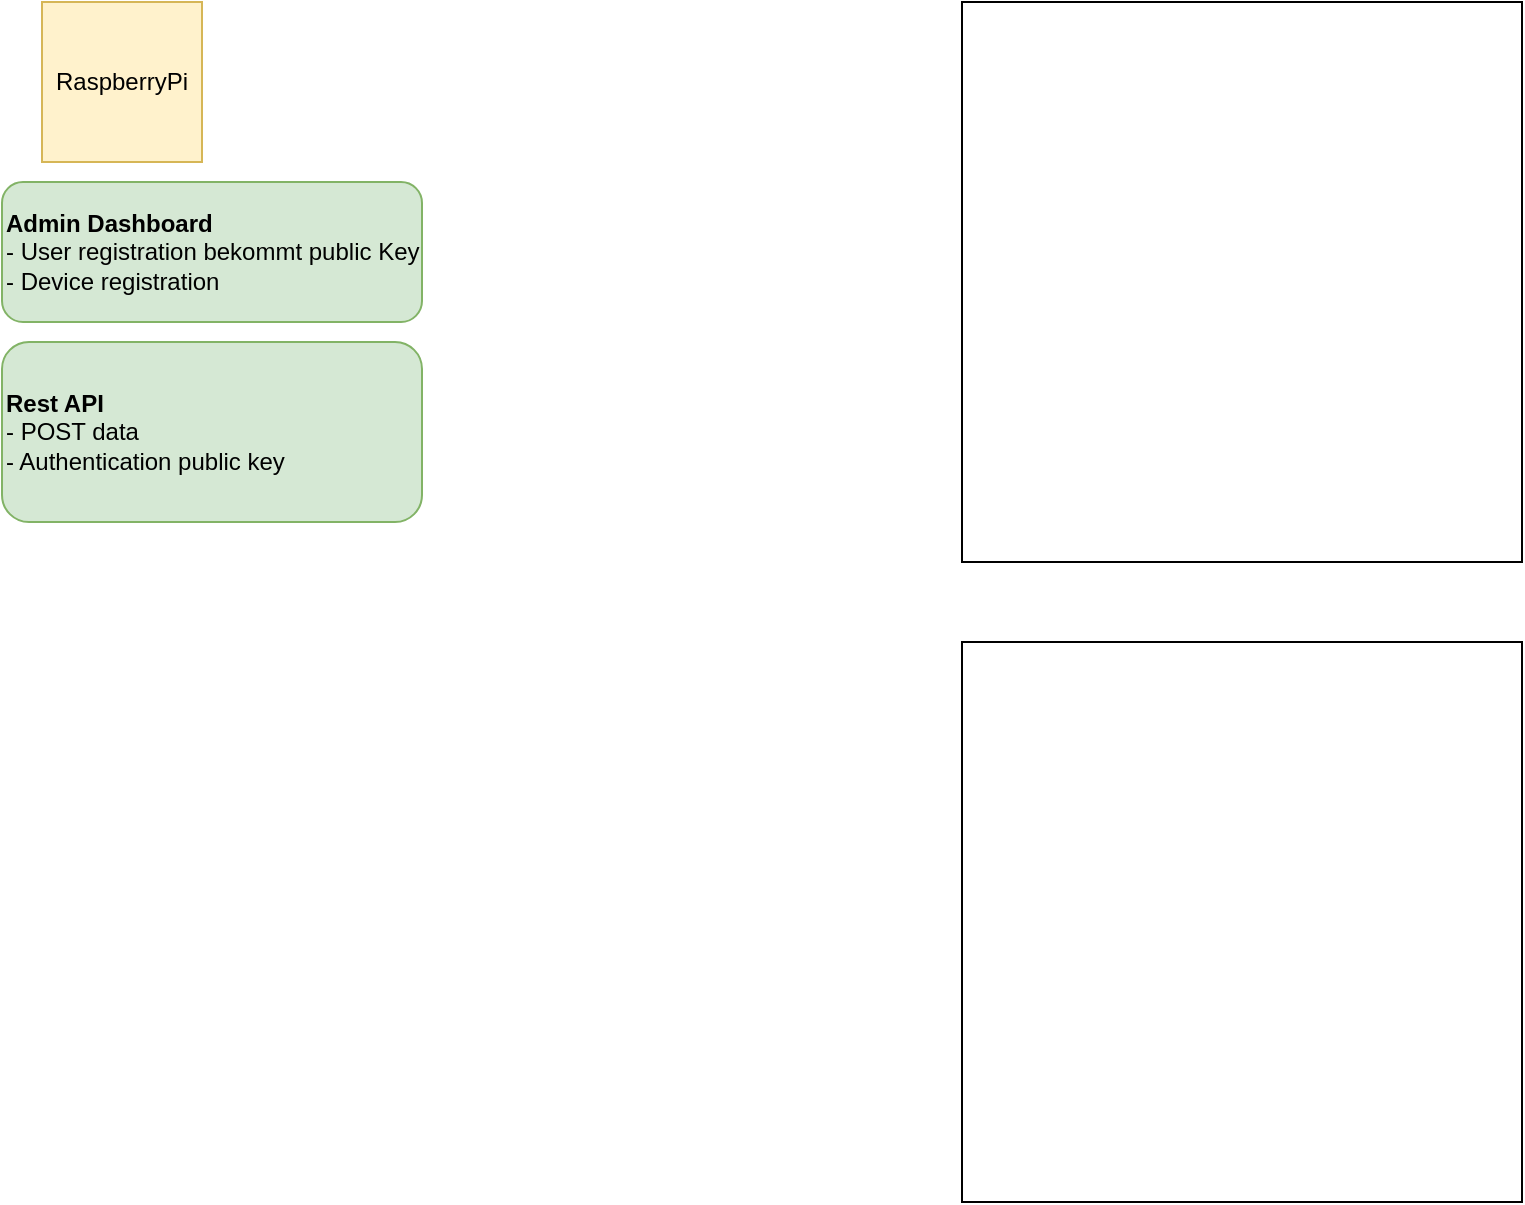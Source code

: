 <mxfile version="21.6.8" type="github">
  <diagram name="Page-1" id="wlakbD712wwlNp6-Xunv">
    <mxGraphModel dx="1434" dy="766" grid="1" gridSize="10" guides="1" tooltips="1" connect="1" arrows="1" fold="1" page="1" pageScale="1" pageWidth="850" pageHeight="1100" math="0" shadow="0">
      <root>
        <mxCell id="0" />
        <mxCell id="1" parent="0" />
        <mxCell id="bZQcsfnl17OWeuW7Iqxn-1" value="RaspberryPi&lt;br&gt;" style="whiteSpace=wrap;html=1;aspect=fixed;fillColor=#fff2cc;strokeColor=#d6b656;" vertex="1" parent="1">
          <mxGeometry x="60" y="40" width="80" height="80" as="geometry" />
        </mxCell>
        <mxCell id="bZQcsfnl17OWeuW7Iqxn-2" value="" style="whiteSpace=wrap;html=1;aspect=fixed;" vertex="1" parent="1">
          <mxGeometry x="520" y="40" width="280" height="280" as="geometry" />
        </mxCell>
        <mxCell id="bZQcsfnl17OWeuW7Iqxn-3" value="" style="whiteSpace=wrap;html=1;aspect=fixed;" vertex="1" parent="1">
          <mxGeometry x="520" y="360" width="280" height="280" as="geometry" />
        </mxCell>
        <mxCell id="bZQcsfnl17OWeuW7Iqxn-4" value="&lt;div align=&quot;left&quot;&gt;&lt;b&gt;Admin Dashboard&lt;/b&gt;&lt;br&gt;- User registration bekommt public Key&lt;/div&gt;&lt;div align=&quot;left&quot;&gt;- Device registration&lt;br&gt;&lt;/div&gt;" style="rounded=1;whiteSpace=wrap;html=1;fillColor=#d5e8d4;strokeColor=#82b366;align=left;" vertex="1" parent="1">
          <mxGeometry x="40" y="130" width="210" height="70" as="geometry" />
        </mxCell>
        <mxCell id="bZQcsfnl17OWeuW7Iqxn-5" value="&lt;div align=&quot;left&quot;&gt;&lt;b&gt;Rest API&lt;/b&gt;&lt;br&gt;- POST data&lt;/div&gt;&lt;div align=&quot;left&quot;&gt;- Authentication public key&lt;br&gt;&lt;/div&gt;" style="rounded=1;whiteSpace=wrap;html=1;fillColor=#d5e8d4;strokeColor=#82b366;align=left;" vertex="1" parent="1">
          <mxGeometry x="40" y="210" width="210" height="90" as="geometry" />
        </mxCell>
      </root>
    </mxGraphModel>
  </diagram>
</mxfile>
